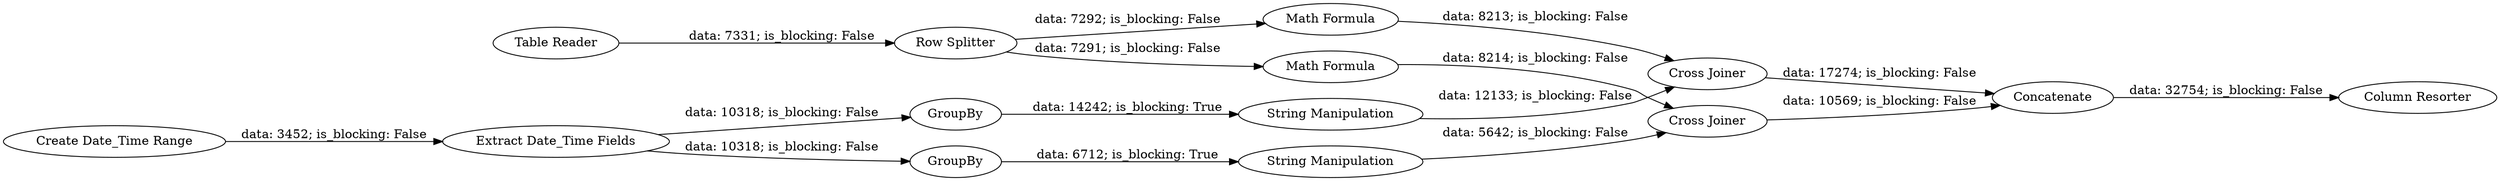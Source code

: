 digraph {
	"-1622725275760689326_27" [label=Concatenate]
	"-1622725275760689326_21" [label="Math Formula"]
	"-1622725275760689326_17" [label="Table Reader"]
	"-1622725275760689326_18" [label="Row Splitter"]
	"-1622725275760689326_30" [label=GroupBy]
	"-1622725275760689326_20" [label="Extract Date_Time Fields"]
	"-1622725275760689326_25" [label="Cross Joiner"]
	"-1622725275760689326_24" [label=GroupBy]
	"-1622725275760689326_28" [label="String Manipulation"]
	"-1622725275760689326_29" [label="String Manipulation"]
	"-1622725275760689326_31" [label="Column Resorter"]
	"-1622725275760689326_22" [label="Math Formula"]
	"-1622725275760689326_19" [label="Create Date_Time Range"]
	"-1622725275760689326_26" [label="Cross Joiner"]
	"-1622725275760689326_18" -> "-1622725275760689326_21" [label="data: 7292; is_blocking: False"]
	"-1622725275760689326_30" -> "-1622725275760689326_28" [label="data: 14242; is_blocking: True"]
	"-1622725275760689326_19" -> "-1622725275760689326_20" [label="data: 3452; is_blocking: False"]
	"-1622725275760689326_25" -> "-1622725275760689326_27" [label="data: 17274; is_blocking: False"]
	"-1622725275760689326_17" -> "-1622725275760689326_18" [label="data: 7331; is_blocking: False"]
	"-1622725275760689326_20" -> "-1622725275760689326_24" [label="data: 10318; is_blocking: False"]
	"-1622725275760689326_20" -> "-1622725275760689326_30" [label="data: 10318; is_blocking: False"]
	"-1622725275760689326_24" -> "-1622725275760689326_29" [label="data: 6712; is_blocking: True"]
	"-1622725275760689326_22" -> "-1622725275760689326_26" [label="data: 8214; is_blocking: False"]
	"-1622725275760689326_18" -> "-1622725275760689326_22" [label="data: 7291; is_blocking: False"]
	"-1622725275760689326_21" -> "-1622725275760689326_25" [label="data: 8213; is_blocking: False"]
	"-1622725275760689326_29" -> "-1622725275760689326_26" [label="data: 5642; is_blocking: False"]
	"-1622725275760689326_27" -> "-1622725275760689326_31" [label="data: 32754; is_blocking: False"]
	"-1622725275760689326_28" -> "-1622725275760689326_25" [label="data: 12133; is_blocking: False"]
	"-1622725275760689326_26" -> "-1622725275760689326_27" [label="data: 10569; is_blocking: False"]
	rankdir=LR
}
